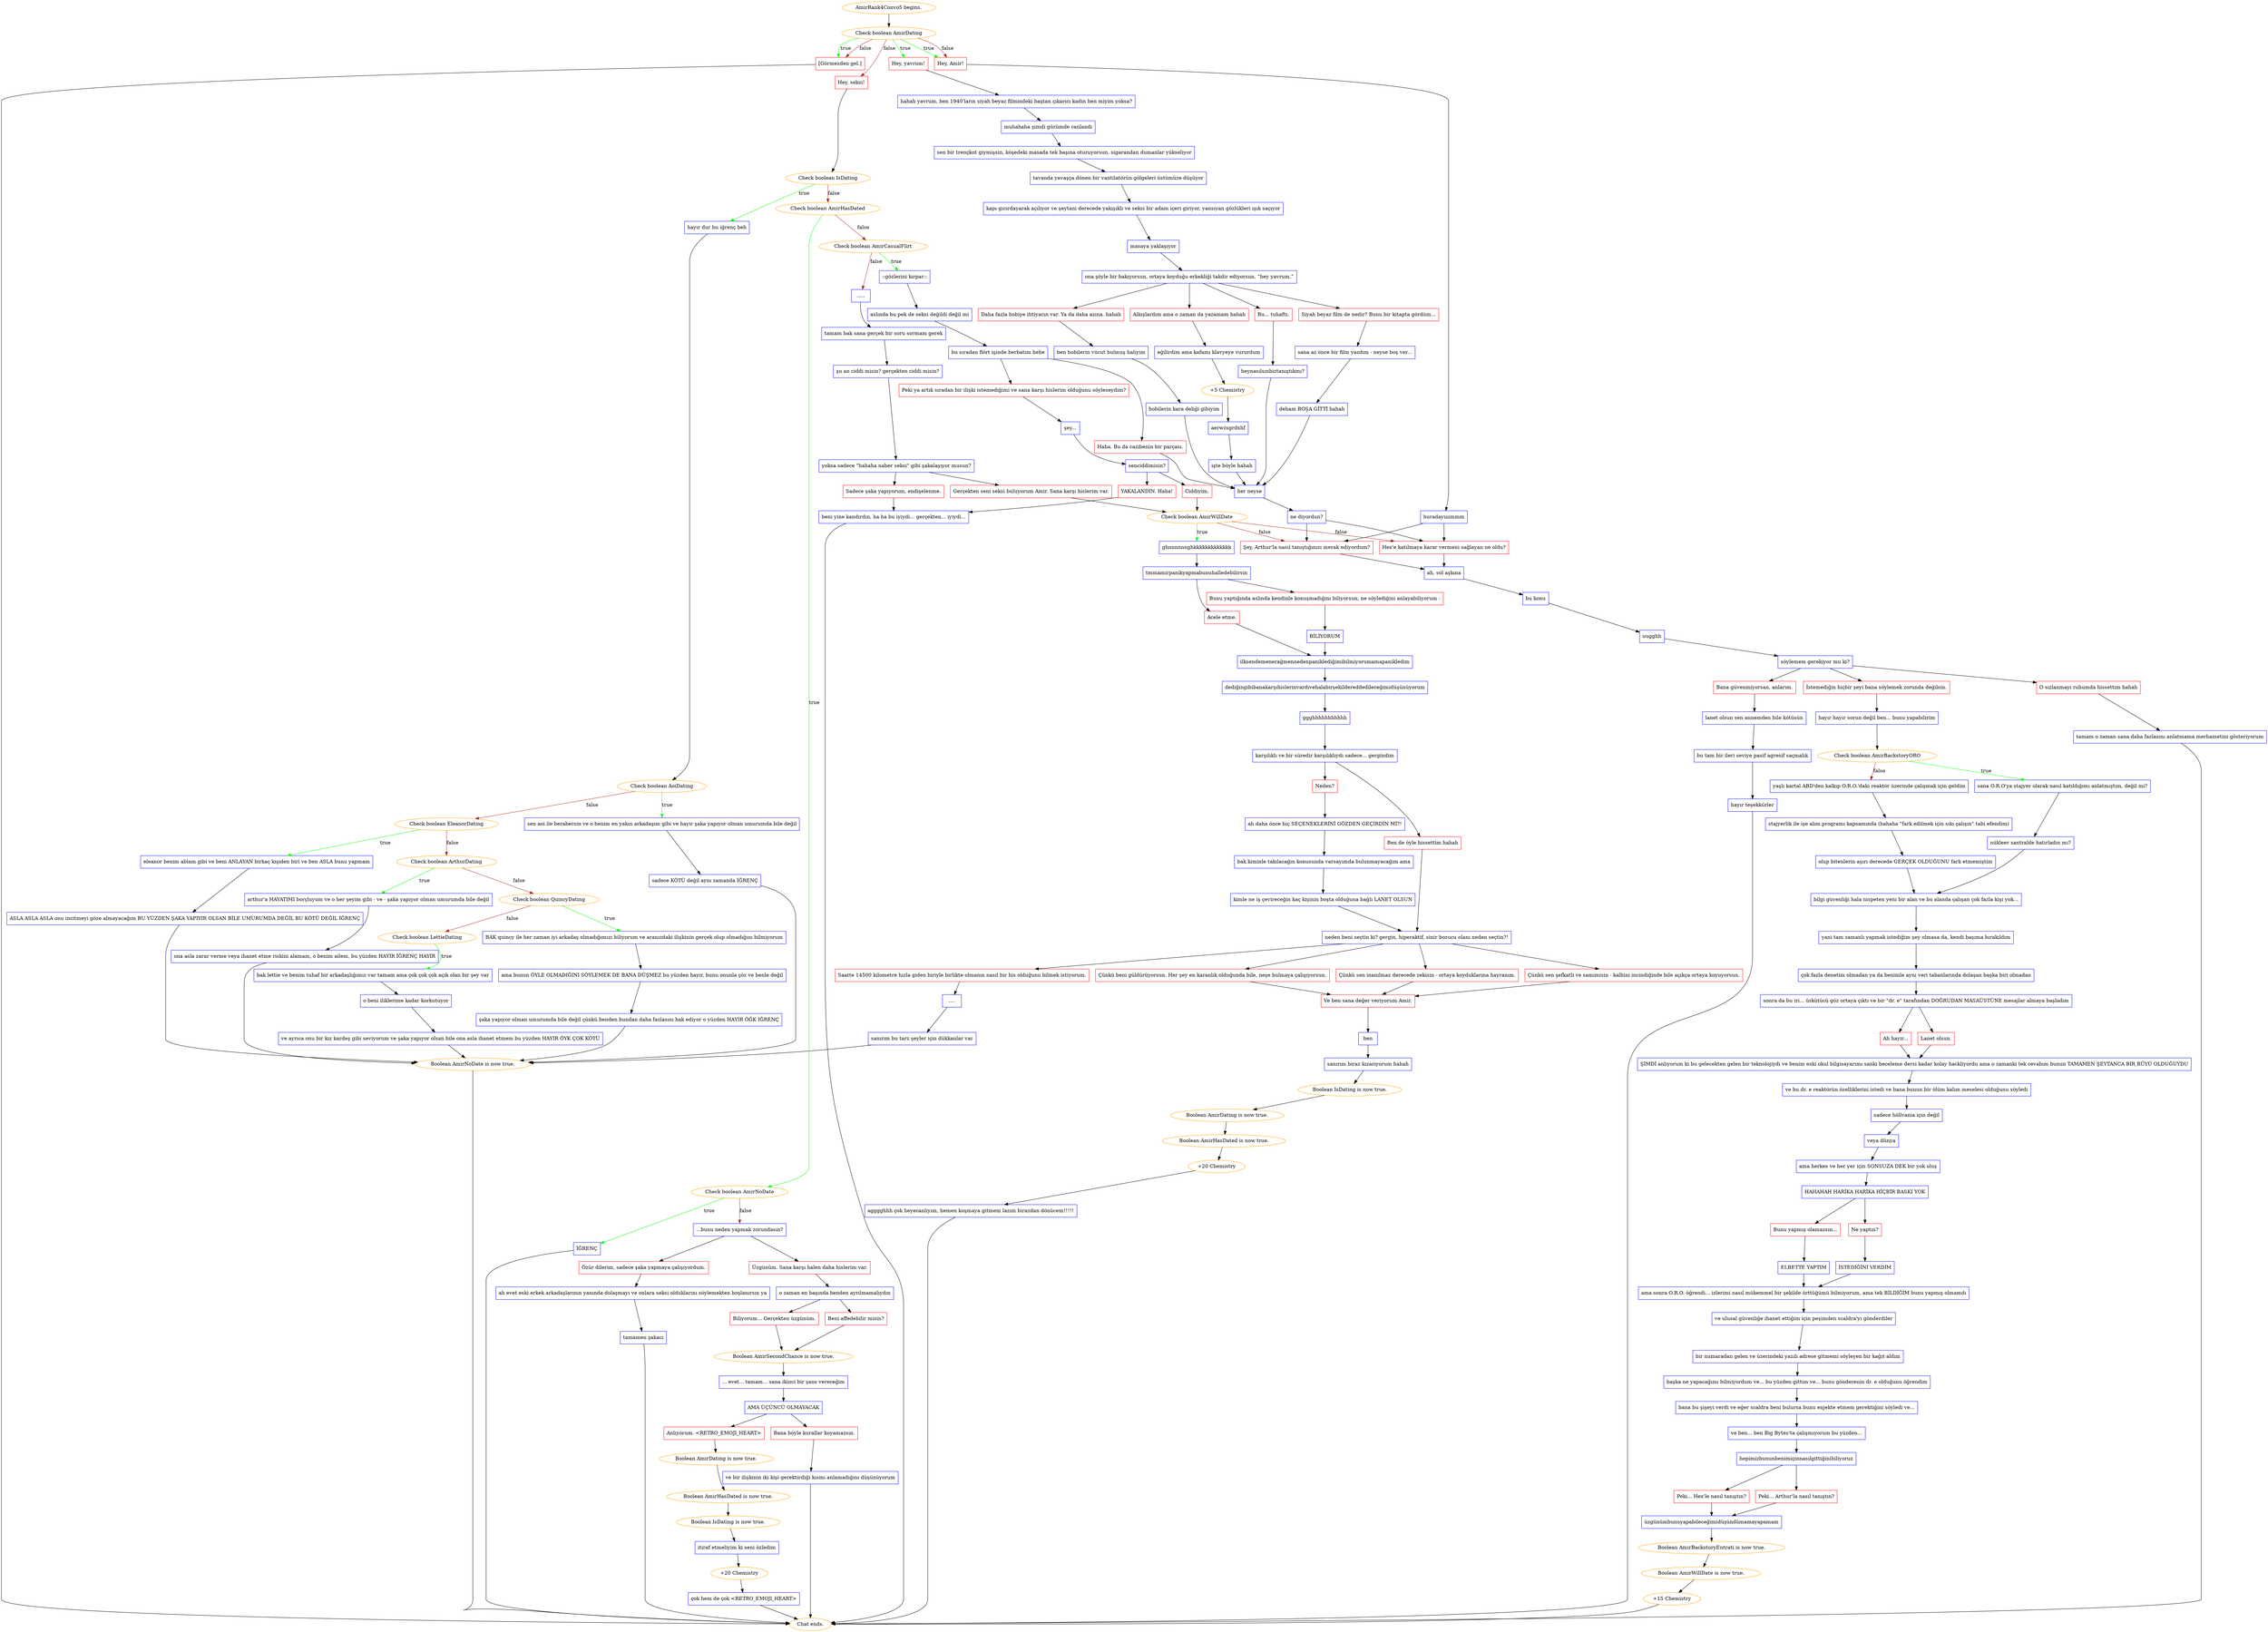 digraph {
	"AmirRank4Convo5 begins." [color=orange];
		"AmirRank4Convo5 begins." -> j1041127430;
	j1041127430 [label="Check boolean AmirDating",color=orange];
		j1041127430 -> j1983131155 [label=true,color=green];
		j1041127430 -> j4008516717 [label=true,color=green];
		j1041127430 -> j314255848 [label=true,color=green];
		j1041127430 -> j365567991 [label=false,color=brown];
		j1041127430 -> j4008516717 [label=false,color=brown];
		j1041127430 -> j314255848 [label=false,color=brown];
	j1983131155 [label="Hey, yavrum!",shape=box,color=red];
		j1983131155 -> j303277503;
	j4008516717 [label="Hey, Amir!",shape=box,color=red];
		j4008516717 -> j1994579107;
	j314255848 [label="[Görmezden gel.]",shape=box,color=red];
		j314255848 -> "Chat ends.";
	j365567991 [label="Hey, seksi!",shape=box,color=red];
		j365567991 -> j1285885712;
	j303277503 [label="hahah yavrum, ben 1940'ların siyah beyaz filmindeki baştan çıkarıcı kadın ben miyim yoksa?",shape=box,color=blue];
		j303277503 -> j2877685564;
	j1994579107 [label="buradayıııımmm",shape=box,color=blue];
		j1994579107 -> j2896435125;
		j1994579107 -> j2852789774;
	"Chat ends." [color=orange];
	j1285885712 [label="Check boolean IsDating",color=orange];
		j1285885712 -> j615051618 [label=true,color=green];
		j1285885712 -> j1466932226 [label=false,color=brown];
	j2877685564 [label="muhahaha şimdi gözümde canlandı",shape=box,color=blue];
		j2877685564 -> j2474838577;
	j2896435125 [label="Hex'e katılmaya karar vermeni sağlayan ne oldu?",shape=box,color=red];
		j2896435125 -> j2628464967;
	j2852789774 [label="Şey, Arthur'la nasıl tanıştığınızı merak ediyordum?",shape=box,color=red];
		j2852789774 -> j2628464967;
	j615051618 [label="hayır dur bu iğrenç beh",shape=box,color=blue];
		j615051618 -> j2194901993;
	j1466932226 [label="Check boolean AmirHasDated",color=orange];
		j1466932226 -> j2389968274 [label=true,color=green];
		j1466932226 -> j4212409289 [label=false,color=brown];
	j2474838577 [label="sen bir trençkot giymişsin, köşedeki masada tek başına oturuyorsun, sigarandan dumanlar yükseliyor",shape=box,color=blue];
		j2474838577 -> j3423618153;
	j2628464967 [label="ah, sol aşkına",shape=box,color=blue];
		j2628464967 -> j1747465865;
	j2194901993 [label="Check boolean AoiDating",color=orange];
		j2194901993 -> j714866042 [label=true,color=green];
		j2194901993 -> j270986833 [label=false,color=brown];
	j2389968274 [label="Check boolean AmirNoDate",color=orange];
		j2389968274 -> j2220452635 [label=true,color=green];
		j2389968274 -> j1674458962 [label=false,color=brown];
	j4212409289 [label="Check boolean AmirCasualFlirt",color=orange];
		j4212409289 -> j2404711372 [label=true,color=green];
		j4212409289 -> j1540283510 [label=false,color=brown];
	j3423618153 [label="tavanda yavaşça dönen bir vantilatörün gölgeleri üstümüze düşüyor",shape=box,color=blue];
		j3423618153 -> j780061311;
	j1747465865 [label="bu konu",shape=box,color=blue];
		j1747465865 -> j2096661168;
	j714866042 [label="sen aoi ile berabersin ve o benim en yakın arkadaşım gibi ve hayır şaka yapıyor olman umurumda bile değil",shape=box,color=blue];
		j714866042 -> j3563751983;
	j270986833 [label="Check boolean EleanorDating",color=orange];
		j270986833 -> j2950971285 [label=true,color=green];
		j270986833 -> j248580380 [label=false,color=brown];
	j2220452635 [label="İĞRENÇ",shape=box,color=blue];
		j2220452635 -> "Chat ends.";
	j1674458962 [label="...bunu neden yapmak zorundasın?",shape=box,color=blue];
		j1674458962 -> j3768996576;
		j1674458962 -> j423586088;
	j2404711372 [label="::gözlerini kırpar::",shape=box,color=blue];
		j2404711372 -> j2549352044;
	j1540283510 [label=".....",shape=box,color=blue];
		j1540283510 -> j4211353881;
	j780061311 [label="kapı gıcırdayarak açılıyor ve şeytani derecede yakışıklı ve seksi bir adam içeri giriyor, yansıyan gözlükleri ışık saçıyor",shape=box,color=blue];
		j780061311 -> j2920779074;
	j2096661168 [label="uugghh",shape=box,color=blue];
		j2096661168 -> j252940356;
	j3563751983 [label="sadece KÖTÜ değil aynı zamanda İĞRENÇ",shape=box,color=blue];
		j3563751983 -> j2322051913;
	j2950971285 [label="eleanor benim ablam gibi ve beni ANLAYAN birkaç kişiden biri ve ben ASLA bunu yapmam",shape=box,color=blue];
		j2950971285 -> j3577349274;
	j248580380 [label="Check boolean ArthurDating",color=orange];
		j248580380 -> j4027432665 [label=true,color=green];
		j248580380 -> j2042435166 [label=false,color=brown];
	j3768996576 [label="Üzgünüm. Sana karşı halen daha hislerim var.",shape=box,color=red];
		j3768996576 -> j1648769166;
	j423586088 [label="Özür dilerim, sadece şaka yapmaya çalışıyordum.",shape=box,color=red];
		j423586088 -> j1360807256;
	j2549352044 [label="aslında bu pek de seksi değildi değil mi",shape=box,color=blue];
		j2549352044 -> j2676207406;
	j4211353881 [label="tamam bak sana gerçek bir soru sormam gerek",shape=box,color=blue];
		j4211353881 -> j249841511;
	j2920779074 [label="masaya yaklaşıyor",shape=box,color=blue];
		j2920779074 -> j2301501166;
	j252940356 [label="söylemem gerekiyor mu ki?",shape=box,color=blue];
		j252940356 -> j1038140462;
		j252940356 -> j3389330923;
		j252940356 -> j1283568682;
	j2322051913 [label="Boolean AmirNoDate is now true.",color=orange];
		j2322051913 -> "Chat ends.";
	j3577349274 [label="ASLA ASLA ASLA onu incitmeyi göze almayacağım BU YÜZDEN ŞAKA YAPIYIR OLSAN BİLE UMURUMDA DEĞİL BU KÖTÜ DEĞİL İĞRENÇ",shape=box,color=blue];
		j3577349274 -> j2322051913;
	j4027432665 [label="arthur'a HAYATIMI borçluyum ve o her şeyim gibi - ve - şaka yapıyor olman umurumda bile değil",shape=box,color=blue];
		j4027432665 -> j3575813242;
	j2042435166 [label="Check boolean QuincyDating",color=orange];
		j2042435166 -> j1443379464 [label=true,color=green];
		j2042435166 -> j1355762945 [label=false,color=brown];
	j1648769166 [label="o zaman en başında benden ayrılmamalıydın",shape=box,color=blue];
		j1648769166 -> j3212310529;
		j1648769166 -> j489289896;
	j1360807256 [label="ah evet eski erkek arkadaşlarının yanında dolaşmayı ve onlara seksi olduklarını söylemekten hoşlanırsın ya",shape=box,color=blue];
		j1360807256 -> j3166362789;
	j2676207406 [label="bu sıradan flört işinde berbatım hehe",shape=box,color=blue];
		j2676207406 -> j2952149599;
		j2676207406 -> j3952758624;
	j249841511 [label="şu an ciddi misin? gerçekten ciddi misin?",shape=box,color=blue];
		j249841511 -> j435293673;
	j2301501166 [label="ona şöyle bir bakıyorsun, ortaya koyduğu erkekliği takdir ediyorsun. “hey yavrum.”",shape=box,color=blue];
		j2301501166 -> j733436549;
		j2301501166 -> j1128481914;
		j2301501166 -> j2899893588;
		j2301501166 -> j27415098;
	j1038140462 [label="Bana güvenmiyorsan, anlarım.",shape=box,color=red];
		j1038140462 -> j20739299;
	j3389330923 [label="İstemediğin hiçbir şeyi bana söylemek zorunda değilsin.",shape=box,color=red];
		j3389330923 -> j2730404035;
	j1283568682 [label="O sızlanmayı ruhumda hissettim hahah",shape=box,color=red];
		j1283568682 -> j1466367749;
	j3575813242 [label="ona asla zarar verme veya ihanet etme riskini alamam, o benim ailem, bu yüzden HAYIR İĞRENÇ HAYIR",shape=box,color=blue];
		j3575813242 -> j2322051913;
	j1443379464 [label="BAK quincy ile her zaman iyi arkadaş olmadığımızı biliyorum ve aranızdaki ilişkinin gerçek olup olmadığını bilmiyorum",shape=box,color=blue];
		j1443379464 -> j1063810250;
	j1355762945 [label="Check boolean LettieDating",color=orange];
		j1355762945 -> j2574800626 [label=true,color=green];
	j3212310529 [label="Biliyorum... Gerçekten üzgünüm.",shape=box,color=red];
		j3212310529 -> j3643229550;
	j489289896 [label="Beni affedebilir misin?",shape=box,color=red];
		j489289896 -> j3643229550;
	j3166362789 [label="tamamen şakacı",shape=box,color=blue];
		j3166362789 -> "Chat ends.";
	j2952149599 [label="Haha. Bu da cazibenin bir parçası.",shape=box,color=red];
		j2952149599 -> j3503555913;
	j3952758624 [label="Peki ya artık sıradan bir ilişki istemediğimi ve sana karşı hislerim olduğunu söyleseydim?",shape=box,color=red];
		j3952758624 -> j4228866761;
	j435293673 [label="yoksa sadece \"hahaha naber seksi\" gibi şakalaşıyor musun?",shape=box,color=blue];
		j435293673 -> j1539173533;
		j435293673 -> j444808247;
	j733436549 [label="Siyah beyaz film de nedir? Bunu bir kitapta gördüm...",shape=box,color=red];
		j733436549 -> j2929341187;
	j1128481914 [label="Daha fazla hobiye ihtiyacın var. Ya da daha azına. hahah",shape=box,color=red];
		j1128481914 -> j3796943481;
	j2899893588 [label="Alkışlardım ama o zaman da yazamam hahah",shape=box,color=red];
		j2899893588 -> j3985943785;
	j27415098 [label="Bu... tuhaftı.",shape=box,color=red];
		j27415098 -> j332258775;
	j20739299 [label="lanet olsun sen annemden bile kötüsün",shape=box,color=blue];
		j20739299 -> j2617396574;
	j2730404035 [label="hayır hayır sorun değil ben... bunu yapabilirim",shape=box,color=blue];
		j2730404035 -> j3897178294;
	j1466367749 [label="tamam o zaman sana daha fazlasını anlatmama merhametini gösteriyorum",shape=box,color=blue];
		j1466367749 -> "Chat ends.";
	j1063810250 [label="ama bunun ÖYLE OLMADIĞINI SÖYLEMEK DE BANA DÜŞMEZ bu yüzden hayır, bunu onunla çöz ve benle değil",shape=box,color=blue];
		j1063810250 -> j966434916;
	j2574800626 [label="bak lettie ve benim tuhaf bir arkadaşlığımız var tamam ama çok çok çok açık olan bir şey var",shape=box,color=blue];
		j2574800626 -> j4104876373;
	j3643229550 [label="Boolean AmirSecondChance is now true.",color=orange];
		j3643229550 -> j1131353481;
	j3503555913 [label="her neyse",shape=box,color=blue];
		j3503555913 -> j3653839116;
	j4228866761 [label="şey...",shape=box,color=blue];
		j4228866761 -> j1082772580;
	j1539173533 [label="Gerçekten seni seksi buluyorum Amir. Sana karşı hislerim var.",shape=box,color=red];
		j1539173533 -> j1750762052;
	j444808247 [label="Sadece şaka yapıyorum, endişelenme.",shape=box,color=red];
		j444808247 -> j236050796;
	j2929341187 [label="sana az önce bir film yazdım - neyse boş ver...",shape=box,color=blue];
		j2929341187 -> j4287591608;
	j3796943481 [label="ben hobilerin vücut bulmuş haliyim",shape=box,color=blue];
		j3796943481 -> j1907686781;
	j3985943785 [label="eğilirdim ama kafamı klavyeye vururdum",shape=box,color=blue];
		j3985943785 -> j836752823;
	j332258775 [label="heynasılsınbiztanıştıkmı?",shape=box,color=blue];
		j332258775 -> j3503555913;
	j2617396574 [label="bu tam bir ileri seviye pasif agresif saçmalık",shape=box,color=blue];
		j2617396574 -> j2394888282;
	j3897178294 [label="Check boolean AmirBackstoryORO",color=orange];
		j3897178294 -> j3476640555 [label=true,color=green];
		j3897178294 -> j2706338176 [label=false,color=brown];
	j966434916 [label="şaka yapıyor olman umurumda bile değil çünkü benden bundan daha fazlasını hak ediyor o yüzden HAYIR ÖĞK İĞRENÇ",shape=box,color=blue];
		j966434916 -> j2322051913;
	j4104876373 [label="o beni iliklerime kadar korkutuyor",shape=box,color=blue];
		j4104876373 -> j2217605805;
	j1131353481 [label="... evet... tamam... sana ikinci bir şans vereceğim",shape=box,color=blue];
		j1131353481 -> j4117057451;
	j3653839116 [label="ne diyordun?",shape=box,color=blue];
		j3653839116 -> j2896435125;
		j3653839116 -> j2852789774;
	j1082772580 [label="senciddimisin?",shape=box,color=blue];
		j1082772580 -> j497422530;
		j1082772580 -> j2690559612;
	j1750762052 [label="Check boolean AmirWillDate",color=orange];
		j1750762052 -> j4088009144 [label=true,color=green];
		j1750762052 -> j2896435125 [label=false,color=brown];
		j1750762052 -> j2852789774 [label=false,color=brown];
	j236050796 [label="beni yine kandırdın, ha ha bu iyiydi... gerçekten... iyiydi...",shape=box,color=blue];
		j236050796 -> "Chat ends.";
	j4287591608 [label="deham BOŞA GİTTİ hahah",shape=box,color=blue];
		j4287591608 -> j3503555913;
	j1907686781 [label="hobilerin kara deliği gibiyim",shape=box,color=blue];
		j1907686781 -> j3503555913;
	j836752823 [label="+5 Chemistry",color=orange];
		j836752823 -> j2662333657;
	j2394888282 [label="hayır teşekkürler",shape=box,color=blue];
		j2394888282 -> "Chat ends.";
	j3476640555 [label="sana O.R.O'ya stajyer olarak nasıl katıldığımı anlatmıştım, değil mi?",shape=box,color=blue];
		j3476640555 -> j1694737468;
	j2706338176 [label="yaşlı kartal ABD'den kalkıp O.R.O.'daki reaktör üzerinde çalışmak için geldim",shape=box,color=blue];
		j2706338176 -> j2232172172;
	j2217605805 [label="ve ayrıca onu bir kız kardeş gibi seviyorum ve şaka yapıyor olsan bile ona asla ihanet etmem bu yüzden HAYIR ÖYK ÇOK KÖTÜ",shape=box,color=blue];
		j2217605805 -> j2322051913;
	j4117057451 [label="AMA ÜÇÜNCÜ OLMAYACAK",shape=box,color=blue];
		j4117057451 -> j1438539788;
		j4117057451 -> j3559310070;
	j497422530 [label="Ciddiyim.",shape=box,color=red];
		j497422530 -> j1750762052;
	j2690559612 [label="YAKALANDIN. Haha!",shape=box,color=red];
		j2690559612 -> j236050796;
	j4088009144 [label="ghnnnnnnghkkkkkkkkkkkkk",shape=box,color=blue];
		j4088009144 -> j1051663037;
	j2662333657 [label="aerwzsgrdxhf",shape=box,color=blue];
		j2662333657 -> j1268013452;
	j1694737468 [label="nükleer santralde hatırladın mı?",shape=box,color=blue];
		j1694737468 -> j1211672725;
	j2232172172 [label="stajyerlik ile işe alım programı kapsamında (hahaha \"fark edilmek için sıkı çalışın\" tabi efendim)",shape=box,color=blue];
		j2232172172 -> j531309872;
	j1438539788 [label="Anlıyorum. <RETRO_EMOJI_HEART>",shape=box,color=red];
		j1438539788 -> j175991651;
	j3559310070 [label="Bana böyle kurallar koyamazsın.",shape=box,color=red];
		j3559310070 -> j1725061859;
	j1051663037 [label="tmmamirpanikyapmabunuhalledebilirsin",shape=box,color=blue];
		j1051663037 -> j584097786;
		j1051663037 -> j264667476;
	j1268013452 [label="işte böyle hahah",shape=box,color=blue];
		j1268013452 -> j3503555913;
	j1211672725 [label="bilgi güvenliği hala nispeten yeni bir alan ve bu alanda çalışan çok fazla kişi yok...",shape=box,color=blue];
		j1211672725 -> j1535967400;
	j531309872 [label="olup bitenlerin aşırı derecede GERÇEK OLDUĞUNU fark etmemiştim",shape=box,color=blue];
		j531309872 -> j1211672725;
	j175991651 [label="Boolean AmirDating is now true.",color=orange];
		j175991651 -> j612686999;
	j1725061859 [label="ve bir ilişkinin iki kişi gerektirdiği kısmı anlamadığını düşünüyorum",shape=box,color=blue];
		j1725061859 -> "Chat ends.";
	j584097786 [label="Acele etme.",shape=box,color=red];
		j584097786 -> j3611523171;
	j264667476 [label="Bunu yaptığında aslında kendinle konuşmadığını biliyorsun, ne söylediğini anlayabiliyorum -",shape=box,color=red];
		j264667476 -> j83533585;
	j1535967400 [label="yani tam zamanlı yapmak istediğim şey olmasa da, kendi başıma bırakıldım",shape=box,color=blue];
		j1535967400 -> j2636194677;
	j612686999 [label="Boolean AmirHasDated is now true.",color=orange];
		j612686999 -> j2654846891;
	j3611523171 [label="ilksendemenerağmennedenpaniklediğimibilmiyorumamapanikledim",shape=box,color=blue];
		j3611523171 -> j2250766771;
	j83533585 [label="BİLİYORUM",shape=box,color=blue];
		j83533585 -> j3611523171;
	j2636194677 [label="çok fazla denetim olmadan ya da benimle aynı veri tabanlarında dolaşan başka biri olmadan",shape=box,color=blue];
		j2636194677 -> j838569455;
	j2654846891 [label="Boolean IsDating is now true.",color=orange];
		j2654846891 -> j1729034261;
	j2250766771 [label="dediğingibibanakarşıhislerinvardıvehalabirşekildereddedileceğimidüşünüyorum",shape=box,color=blue];
		j2250766771 -> j3708580866;
	j838569455 [label="sonra da bu iri... ürkütücü göz ortaya çıktı ve bir \"dr. e\" tarafından DOĞRUDAN MASAÜSTÜNE mesajlar almaya başladım",shape=box,color=blue];
		j838569455 -> j1296639223;
		j838569455 -> j3357059574;
	j1729034261 [label="itiraf etmeliyim ki seni özledim",shape=box,color=blue];
		j1729034261 -> j569461125;
	j3708580866 [label="ggghhhhhhhhhhh",shape=box,color=blue];
		j3708580866 -> j3303016408;
	j1296639223 [label="Ah hayır...",shape=box,color=red];
		j1296639223 -> j3275404339;
	j3357059574 [label="Lanet olsun.",shape=box,color=red];
		j3357059574 -> j3275404339;
	j569461125 [label="+20 Chemistry",color=orange];
		j569461125 -> j1173263899;
	j3303016408 [label="karşılıklı ve bir süredir karşılıklıydı sadece... gergindim",shape=box,color=blue];
		j3303016408 -> j2099227458;
		j3303016408 -> j2417977869;
	j3275404339 [label="ŞİMDİ anlıyorum ki bu gelecekten gelen bir teknolojiydi ve benim eski okul bilgisayarımı sanki heceleme dersi kadar kolay hackliyordu ama o zamanki tek cevabım bunun TAMAMEN ŞEYTANCA BİR BÜYÜ OLDUĞUYDU",shape=box,color=blue];
		j3275404339 -> j434348328;
	j1173263899 [label="çok hem de çok <RETRO_EMOJI_HEART>",shape=box,color=blue];
		j1173263899 -> "Chat ends.";
	j2099227458 [label="Ben de öyle hissettim hahah",shape=box,color=red];
		j2099227458 -> j945056194;
	j2417977869 [label="Neden?",shape=box,color=red];
		j2417977869 -> j1734080535;
	j434348328 [label="ve bu dr. e reaktörün özelliklerini istedi ve bana bunun bir ölüm kalım meselesi olduğunu söyledi",shape=box,color=blue];
		j434348328 -> j33813870;
	j945056194 [label="neden beni seçtin ki? gergin, hiperaktif, sinir bozucu olanı neden seçtin?!",shape=box,color=blue];
		j945056194 -> j4113343928;
		j945056194 -> j2915860765;
		j945056194 -> j3809011633;
		j945056194 -> j4021933751;
	j1734080535 [label="ah daha önce hiç SEÇENEKLERİNİ GÖZDEN GEÇİRDİN Mİ?!",shape=box,color=blue];
		j1734080535 -> j198133398;
	j33813870 [label="sadece höllvania için değil",shape=box,color=blue];
		j33813870 -> j2604749841;
	j4113343928 [label="Çünkü sen inanılmaz derecede zekisin - ortaya koyduklarına hayranım.",shape=box,color=red];
		j4113343928 -> j2310645495;
	j2915860765 [label="Çünkü sen şefkatli ve samimisin - kalbini incindiğinde bile açıkça ortaya koyuyorsun.",shape=box,color=red];
		j2915860765 -> j2310645495;
	j3809011633 [label="Çünkü beni güldürüyorsun. Her şey en karanlık olduğunda bile, neşe bulmaya çalışıyorsun.",shape=box,color=red];
		j3809011633 -> j2310645495;
	j4021933751 [label="Saatte 14500 kilometre hızla giden biriyle birlikte olmanın nasıl bir his olduğunu bilmek istiyorum.",shape=box,color=red];
		j4021933751 -> j2231492356;
	j198133398 [label="bak kiminle takılacağın konusunda varsayımda bulunmayacağım ama",shape=box,color=blue];
		j198133398 -> j1704351563;
	j2604749841 [label="veya dünya",shape=box,color=blue];
		j2604749841 -> j3788720487;
	j2310645495 [label="Ve ben sana değer veriyorum Amir.",shape=box,color=red];
		j2310645495 -> j1560440205;
	j2231492356 [label="....",shape=box,color=blue];
		j2231492356 -> j3815829824;
	j1704351563 [label="kimle ne iş çevireceğin kaç kişinin boşta olduğuna bağlı LANET OLSUN",shape=box,color=blue];
		j1704351563 -> j945056194;
	j3788720487 [label="ama herkes ve her yer için SONSUZA DEK bir yok oluş",shape=box,color=blue];
		j3788720487 -> j863433019;
	j1560440205 [label="ben",shape=box,color=blue];
		j1560440205 -> j239477466;
	j3815829824 [label="sanırım bu tarz şeyler için dükkanlar var",shape=box,color=blue];
		j3815829824 -> j2322051913;
	j863433019 [label="HAHAHAH HARİKA HARİKA HİÇBİR BASKI YOK",shape=box,color=blue];
		j863433019 -> j148170043;
		j863433019 -> j3339987534;
	j239477466 [label="sanırım biraz kızarıyorum hahah",shape=box,color=blue];
		j239477466 -> j2624248992;
	j148170043 [label="Ne yaptın?",shape=box,color=red];
		j148170043 -> j1847993523;
	j3339987534 [label="Bunu yapmış olamazsın...",shape=box,color=red];
		j3339987534 -> j644563934;
	j2624248992 [label="Boolean IsDating is now true.",color=orange];
		j2624248992 -> j1222776782;
	j1847993523 [label="İSTEDİĞİNİ VERDİM",shape=box,color=blue];
		j1847993523 -> j242277209;
	j644563934 [label="ELBETTE YAPTIM",shape=box,color=blue];
		j644563934 -> j242277209;
	j1222776782 [label="Boolean AmirDating is now true.",color=orange];
		j1222776782 -> j4164272621;
	j242277209 [label="ama sonra O.R.O. öğrendi... izlerimi nasıl mükemmel bir şekilde örttüğümü bilmiyorum, ama tek BİLDİĞİM bunu yapmış olmamdı",shape=box,color=blue];
		j242277209 -> j3048276549;
	j4164272621 [label="Boolean AmirHasDated is now true.",color=orange];
		j4164272621 -> j172320409;
	j3048276549 [label="ve ulusal güvenliğe ihanet ettiğim için peşimden scaldra'yı gönderdiler",shape=box,color=blue];
		j3048276549 -> j3995495167;
	j172320409 [label="+20 Chemistry",color=orange];
		j172320409 -> j2437314171;
	j3995495167 [label="bir numaradan gelen ve üzerindeki yazılı adrese gitmemi söyleyen bir kağıt aldım",shape=box,color=blue];
		j3995495167 -> j1714005176;
	j2437314171 [label="agggghhh çok heyecanlıyım, hemen koşmaya gitmem lazım birazdan dönücem!!!!!",shape=box,color=blue];
		j2437314171 -> "Chat ends.";
	j1714005176 [label="başka ne yapacağımı bilmiyordum ve... bu yüzden gittim ve... bunu gönderenin dr. e olduğunu öğrendim",shape=box,color=blue];
		j1714005176 -> j1503205718;
	j1503205718 [label="bana bu şişeyi verdi ve eğer scaldra beni bulursa bunu enjekte etmem gerektiğini söyledi ve...",shape=box,color=blue];
		j1503205718 -> j1592849663;
	j1592849663 [label="ve ben... ben Big Bytes'ta çalışmıyorum bu yüzden...",shape=box,color=blue];
		j1592849663 -> j215362605;
	j215362605 [label="hepimizbununbenimiçinnasılgittiğinibiliyoruz",shape=box,color=blue];
		j215362605 -> j2282702039;
		j215362605 -> j1678738157;
	j2282702039 [label="Peki... Hex'le nasıl tanıştın?",shape=box,color=red];
		j2282702039 -> j2837643903;
	j1678738157 [label="Peki... Arthur'la nasıl tanıştın?",shape=box,color=red];
		j1678738157 -> j2837643903;
	j2837643903 [label="üzgünümbunuyapabileceğimidüşündümamayapamam",shape=box,color=blue];
		j2837643903 -> j3037851875;
	j3037851875 [label="Boolean AmirBackstoryEntrati is now true.",color=orange];
		j3037851875 -> j3754834029;
	j3754834029 [label="Boolean AmirWillDate is now true.",color=orange];
		j3754834029 -> j4072819434;
	j4072819434 [label="+15 Chemistry",color=orange];
		j4072819434 -> "Chat ends.";
}